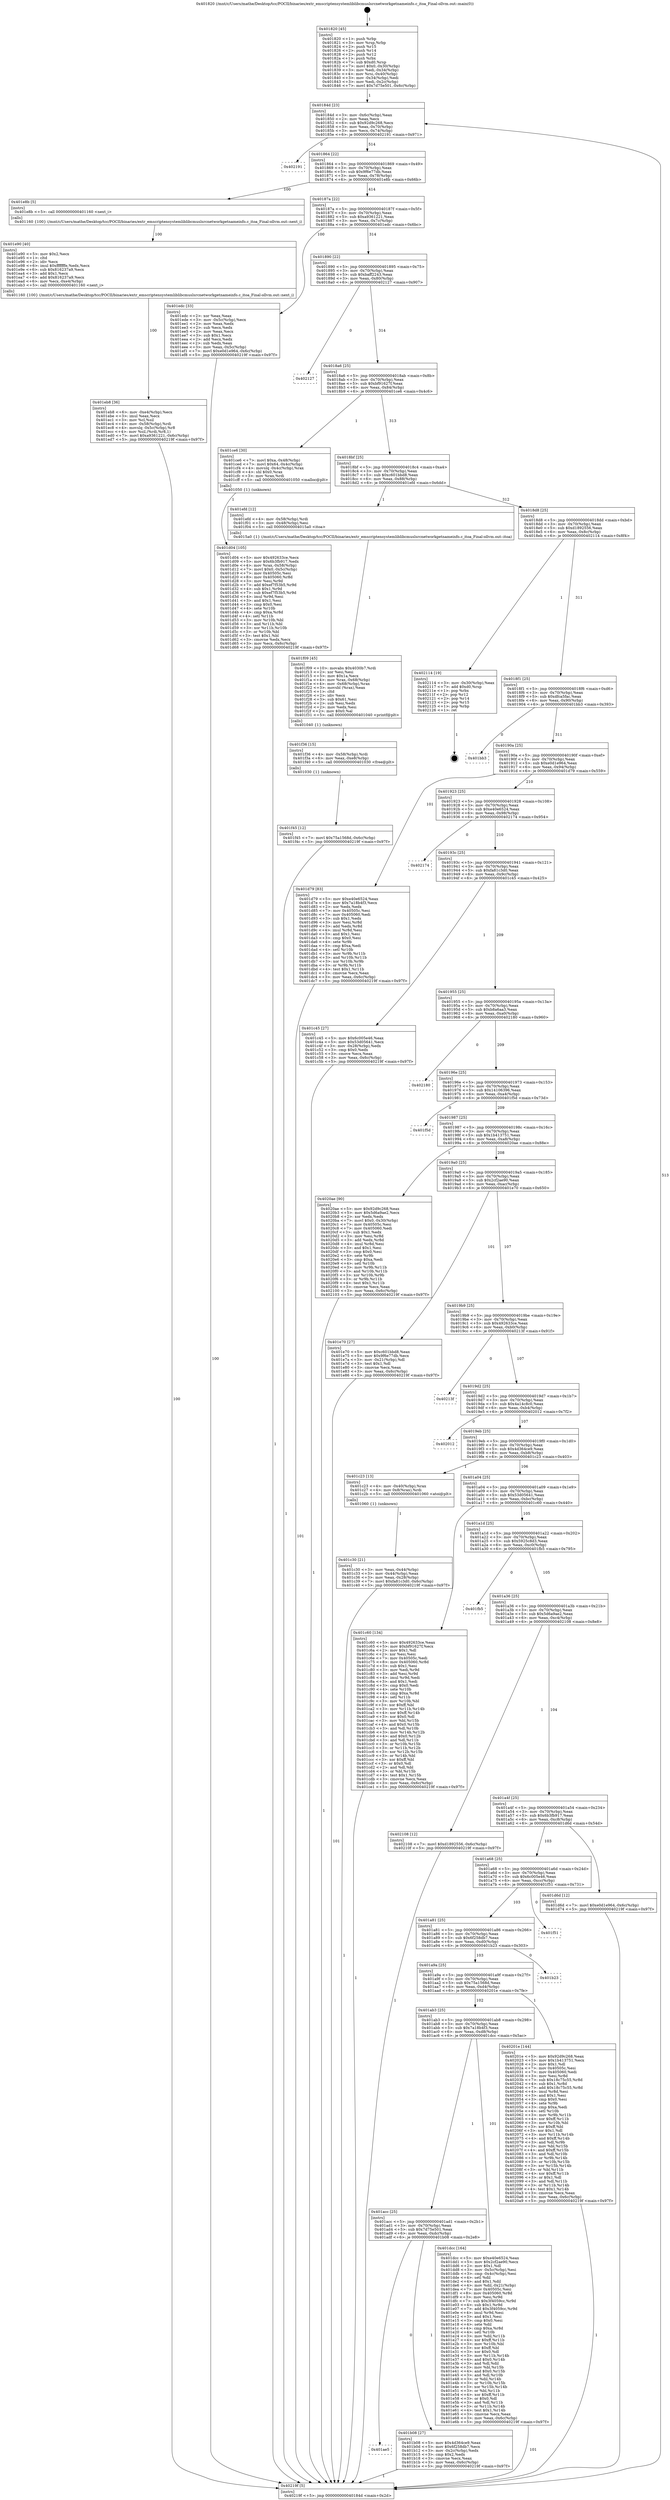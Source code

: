 digraph "0x401820" {
  label = "0x401820 (/mnt/c/Users/mathe/Desktop/tcc/POCII/binaries/extr_emscriptensystemliblibcmuslsrcnetworkgetnameinfo.c_itoa_Final-ollvm.out::main(0))"
  labelloc = "t"
  node[shape=record]

  Entry [label="",width=0.3,height=0.3,shape=circle,fillcolor=black,style=filled]
  "0x40184d" [label="{
     0x40184d [23]\l
     | [instrs]\l
     &nbsp;&nbsp;0x40184d \<+3\>: mov -0x6c(%rbp),%eax\l
     &nbsp;&nbsp;0x401850 \<+2\>: mov %eax,%ecx\l
     &nbsp;&nbsp;0x401852 \<+6\>: sub $0x92d9c268,%ecx\l
     &nbsp;&nbsp;0x401858 \<+3\>: mov %eax,-0x70(%rbp)\l
     &nbsp;&nbsp;0x40185b \<+3\>: mov %ecx,-0x74(%rbp)\l
     &nbsp;&nbsp;0x40185e \<+6\>: je 0000000000402191 \<main+0x971\>\l
  }"]
  "0x402191" [label="{
     0x402191\l
  }", style=dashed]
  "0x401864" [label="{
     0x401864 [22]\l
     | [instrs]\l
     &nbsp;&nbsp;0x401864 \<+5\>: jmp 0000000000401869 \<main+0x49\>\l
     &nbsp;&nbsp;0x401869 \<+3\>: mov -0x70(%rbp),%eax\l
     &nbsp;&nbsp;0x40186c \<+5\>: sub $0x9f6e77db,%eax\l
     &nbsp;&nbsp;0x401871 \<+3\>: mov %eax,-0x78(%rbp)\l
     &nbsp;&nbsp;0x401874 \<+6\>: je 0000000000401e8b \<main+0x66b\>\l
  }"]
  Exit [label="",width=0.3,height=0.3,shape=circle,fillcolor=black,style=filled,peripheries=2]
  "0x401e8b" [label="{
     0x401e8b [5]\l
     | [instrs]\l
     &nbsp;&nbsp;0x401e8b \<+5\>: call 0000000000401160 \<next_i\>\l
     | [calls]\l
     &nbsp;&nbsp;0x401160 \{100\} (/mnt/c/Users/mathe/Desktop/tcc/POCII/binaries/extr_emscriptensystemliblibcmuslsrcnetworkgetnameinfo.c_itoa_Final-ollvm.out::next_i)\l
  }"]
  "0x40187a" [label="{
     0x40187a [22]\l
     | [instrs]\l
     &nbsp;&nbsp;0x40187a \<+5\>: jmp 000000000040187f \<main+0x5f\>\l
     &nbsp;&nbsp;0x40187f \<+3\>: mov -0x70(%rbp),%eax\l
     &nbsp;&nbsp;0x401882 \<+5\>: sub $0xa9361221,%eax\l
     &nbsp;&nbsp;0x401887 \<+3\>: mov %eax,-0x7c(%rbp)\l
     &nbsp;&nbsp;0x40188a \<+6\>: je 0000000000401edc \<main+0x6bc\>\l
  }"]
  "0x401f45" [label="{
     0x401f45 [12]\l
     | [instrs]\l
     &nbsp;&nbsp;0x401f45 \<+7\>: movl $0x75a1568d,-0x6c(%rbp)\l
     &nbsp;&nbsp;0x401f4c \<+5\>: jmp 000000000040219f \<main+0x97f\>\l
  }"]
  "0x401edc" [label="{
     0x401edc [33]\l
     | [instrs]\l
     &nbsp;&nbsp;0x401edc \<+2\>: xor %eax,%eax\l
     &nbsp;&nbsp;0x401ede \<+3\>: mov -0x5c(%rbp),%ecx\l
     &nbsp;&nbsp;0x401ee1 \<+2\>: mov %eax,%edx\l
     &nbsp;&nbsp;0x401ee3 \<+2\>: sub %ecx,%edx\l
     &nbsp;&nbsp;0x401ee5 \<+2\>: mov %eax,%ecx\l
     &nbsp;&nbsp;0x401ee7 \<+3\>: sub $0x1,%ecx\l
     &nbsp;&nbsp;0x401eea \<+2\>: add %ecx,%edx\l
     &nbsp;&nbsp;0x401eec \<+2\>: sub %edx,%eax\l
     &nbsp;&nbsp;0x401eee \<+3\>: mov %eax,-0x5c(%rbp)\l
     &nbsp;&nbsp;0x401ef1 \<+7\>: movl $0xe0d1e964,-0x6c(%rbp)\l
     &nbsp;&nbsp;0x401ef8 \<+5\>: jmp 000000000040219f \<main+0x97f\>\l
  }"]
  "0x401890" [label="{
     0x401890 [22]\l
     | [instrs]\l
     &nbsp;&nbsp;0x401890 \<+5\>: jmp 0000000000401895 \<main+0x75\>\l
     &nbsp;&nbsp;0x401895 \<+3\>: mov -0x70(%rbp),%eax\l
     &nbsp;&nbsp;0x401898 \<+5\>: sub $0xbaff2243,%eax\l
     &nbsp;&nbsp;0x40189d \<+3\>: mov %eax,-0x80(%rbp)\l
     &nbsp;&nbsp;0x4018a0 \<+6\>: je 0000000000402127 \<main+0x907\>\l
  }"]
  "0x401f36" [label="{
     0x401f36 [15]\l
     | [instrs]\l
     &nbsp;&nbsp;0x401f36 \<+4\>: mov -0x58(%rbp),%rdi\l
     &nbsp;&nbsp;0x401f3a \<+6\>: mov %eax,-0xe8(%rbp)\l
     &nbsp;&nbsp;0x401f40 \<+5\>: call 0000000000401030 \<free@plt\>\l
     | [calls]\l
     &nbsp;&nbsp;0x401030 \{1\} (unknown)\l
  }"]
  "0x402127" [label="{
     0x402127\l
  }", style=dashed]
  "0x4018a6" [label="{
     0x4018a6 [25]\l
     | [instrs]\l
     &nbsp;&nbsp;0x4018a6 \<+5\>: jmp 00000000004018ab \<main+0x8b\>\l
     &nbsp;&nbsp;0x4018ab \<+3\>: mov -0x70(%rbp),%eax\l
     &nbsp;&nbsp;0x4018ae \<+5\>: sub $0xbf91627f,%eax\l
     &nbsp;&nbsp;0x4018b3 \<+6\>: mov %eax,-0x84(%rbp)\l
     &nbsp;&nbsp;0x4018b9 \<+6\>: je 0000000000401ce6 \<main+0x4c6\>\l
  }"]
  "0x401f09" [label="{
     0x401f09 [45]\l
     | [instrs]\l
     &nbsp;&nbsp;0x401f09 \<+10\>: movabs $0x4030b7,%rdi\l
     &nbsp;&nbsp;0x401f13 \<+2\>: xor %esi,%esi\l
     &nbsp;&nbsp;0x401f15 \<+5\>: mov $0x1a,%ecx\l
     &nbsp;&nbsp;0x401f1a \<+4\>: mov %rax,-0x68(%rbp)\l
     &nbsp;&nbsp;0x401f1e \<+4\>: mov -0x68(%rbp),%rax\l
     &nbsp;&nbsp;0x401f22 \<+3\>: movsbl (%rax),%eax\l
     &nbsp;&nbsp;0x401f25 \<+1\>: cltd\l
     &nbsp;&nbsp;0x401f26 \<+2\>: idiv %ecx\l
     &nbsp;&nbsp;0x401f28 \<+3\>: sub $0x61,%esi\l
     &nbsp;&nbsp;0x401f2b \<+2\>: sub %esi,%edx\l
     &nbsp;&nbsp;0x401f2d \<+2\>: mov %edx,%esi\l
     &nbsp;&nbsp;0x401f2f \<+2\>: mov $0x0,%al\l
     &nbsp;&nbsp;0x401f31 \<+5\>: call 0000000000401040 \<printf@plt\>\l
     | [calls]\l
     &nbsp;&nbsp;0x401040 \{1\} (unknown)\l
  }"]
  "0x401ce6" [label="{
     0x401ce6 [30]\l
     | [instrs]\l
     &nbsp;&nbsp;0x401ce6 \<+7\>: movl $0xa,-0x48(%rbp)\l
     &nbsp;&nbsp;0x401ced \<+7\>: movl $0x64,-0x4c(%rbp)\l
     &nbsp;&nbsp;0x401cf4 \<+4\>: movslq -0x4c(%rbp),%rax\l
     &nbsp;&nbsp;0x401cf8 \<+4\>: shl $0x0,%rax\l
     &nbsp;&nbsp;0x401cfc \<+3\>: mov %rax,%rdi\l
     &nbsp;&nbsp;0x401cff \<+5\>: call 0000000000401050 \<malloc@plt\>\l
     | [calls]\l
     &nbsp;&nbsp;0x401050 \{1\} (unknown)\l
  }"]
  "0x4018bf" [label="{
     0x4018bf [25]\l
     | [instrs]\l
     &nbsp;&nbsp;0x4018bf \<+5\>: jmp 00000000004018c4 \<main+0xa4\>\l
     &nbsp;&nbsp;0x4018c4 \<+3\>: mov -0x70(%rbp),%eax\l
     &nbsp;&nbsp;0x4018c7 \<+5\>: sub $0xc601bbd8,%eax\l
     &nbsp;&nbsp;0x4018cc \<+6\>: mov %eax,-0x88(%rbp)\l
     &nbsp;&nbsp;0x4018d2 \<+6\>: je 0000000000401efd \<main+0x6dd\>\l
  }"]
  "0x401eb8" [label="{
     0x401eb8 [36]\l
     | [instrs]\l
     &nbsp;&nbsp;0x401eb8 \<+6\>: mov -0xe4(%rbp),%ecx\l
     &nbsp;&nbsp;0x401ebe \<+3\>: imul %eax,%ecx\l
     &nbsp;&nbsp;0x401ec1 \<+3\>: mov %cl,%sil\l
     &nbsp;&nbsp;0x401ec4 \<+4\>: mov -0x58(%rbp),%rdi\l
     &nbsp;&nbsp;0x401ec8 \<+4\>: movslq -0x5c(%rbp),%r8\l
     &nbsp;&nbsp;0x401ecc \<+4\>: mov %sil,(%rdi,%r8,1)\l
     &nbsp;&nbsp;0x401ed0 \<+7\>: movl $0xa9361221,-0x6c(%rbp)\l
     &nbsp;&nbsp;0x401ed7 \<+5\>: jmp 000000000040219f \<main+0x97f\>\l
  }"]
  "0x401efd" [label="{
     0x401efd [12]\l
     | [instrs]\l
     &nbsp;&nbsp;0x401efd \<+4\>: mov -0x58(%rbp),%rdi\l
     &nbsp;&nbsp;0x401f01 \<+3\>: mov -0x48(%rbp),%esi\l
     &nbsp;&nbsp;0x401f04 \<+5\>: call 00000000004015a0 \<itoa\>\l
     | [calls]\l
     &nbsp;&nbsp;0x4015a0 \{1\} (/mnt/c/Users/mathe/Desktop/tcc/POCII/binaries/extr_emscriptensystemliblibcmuslsrcnetworkgetnameinfo.c_itoa_Final-ollvm.out::itoa)\l
  }"]
  "0x4018d8" [label="{
     0x4018d8 [25]\l
     | [instrs]\l
     &nbsp;&nbsp;0x4018d8 \<+5\>: jmp 00000000004018dd \<main+0xbd\>\l
     &nbsp;&nbsp;0x4018dd \<+3\>: mov -0x70(%rbp),%eax\l
     &nbsp;&nbsp;0x4018e0 \<+5\>: sub $0xd1892556,%eax\l
     &nbsp;&nbsp;0x4018e5 \<+6\>: mov %eax,-0x8c(%rbp)\l
     &nbsp;&nbsp;0x4018eb \<+6\>: je 0000000000402114 \<main+0x8f4\>\l
  }"]
  "0x401e90" [label="{
     0x401e90 [40]\l
     | [instrs]\l
     &nbsp;&nbsp;0x401e90 \<+5\>: mov $0x2,%ecx\l
     &nbsp;&nbsp;0x401e95 \<+1\>: cltd\l
     &nbsp;&nbsp;0x401e96 \<+2\>: idiv %ecx\l
     &nbsp;&nbsp;0x401e98 \<+6\>: imul $0xfffffffe,%edx,%ecx\l
     &nbsp;&nbsp;0x401e9e \<+6\>: sub $0x816237a9,%ecx\l
     &nbsp;&nbsp;0x401ea4 \<+3\>: add $0x1,%ecx\l
     &nbsp;&nbsp;0x401ea7 \<+6\>: add $0x816237a9,%ecx\l
     &nbsp;&nbsp;0x401ead \<+6\>: mov %ecx,-0xe4(%rbp)\l
     &nbsp;&nbsp;0x401eb3 \<+5\>: call 0000000000401160 \<next_i\>\l
     | [calls]\l
     &nbsp;&nbsp;0x401160 \{100\} (/mnt/c/Users/mathe/Desktop/tcc/POCII/binaries/extr_emscriptensystemliblibcmuslsrcnetworkgetnameinfo.c_itoa_Final-ollvm.out::next_i)\l
  }"]
  "0x402114" [label="{
     0x402114 [19]\l
     | [instrs]\l
     &nbsp;&nbsp;0x402114 \<+3\>: mov -0x30(%rbp),%eax\l
     &nbsp;&nbsp;0x402117 \<+7\>: add $0xd0,%rsp\l
     &nbsp;&nbsp;0x40211e \<+1\>: pop %rbx\l
     &nbsp;&nbsp;0x40211f \<+2\>: pop %r12\l
     &nbsp;&nbsp;0x402121 \<+2\>: pop %r14\l
     &nbsp;&nbsp;0x402123 \<+2\>: pop %r15\l
     &nbsp;&nbsp;0x402125 \<+1\>: pop %rbp\l
     &nbsp;&nbsp;0x402126 \<+1\>: ret\l
  }"]
  "0x4018f1" [label="{
     0x4018f1 [25]\l
     | [instrs]\l
     &nbsp;&nbsp;0x4018f1 \<+5\>: jmp 00000000004018f6 \<main+0xd6\>\l
     &nbsp;&nbsp;0x4018f6 \<+3\>: mov -0x70(%rbp),%eax\l
     &nbsp;&nbsp;0x4018f9 \<+5\>: sub $0xdfca5fac,%eax\l
     &nbsp;&nbsp;0x4018fe \<+6\>: mov %eax,-0x90(%rbp)\l
     &nbsp;&nbsp;0x401904 \<+6\>: je 0000000000401bb3 \<main+0x393\>\l
  }"]
  "0x401d04" [label="{
     0x401d04 [105]\l
     | [instrs]\l
     &nbsp;&nbsp;0x401d04 \<+5\>: mov $0x492633ce,%ecx\l
     &nbsp;&nbsp;0x401d09 \<+5\>: mov $0x6b3fb917,%edx\l
     &nbsp;&nbsp;0x401d0e \<+4\>: mov %rax,-0x58(%rbp)\l
     &nbsp;&nbsp;0x401d12 \<+7\>: movl $0x0,-0x5c(%rbp)\l
     &nbsp;&nbsp;0x401d19 \<+7\>: mov 0x40505c,%esi\l
     &nbsp;&nbsp;0x401d20 \<+8\>: mov 0x405060,%r8d\l
     &nbsp;&nbsp;0x401d28 \<+3\>: mov %esi,%r9d\l
     &nbsp;&nbsp;0x401d2b \<+7\>: add $0xef7f53b5,%r9d\l
     &nbsp;&nbsp;0x401d32 \<+4\>: sub $0x1,%r9d\l
     &nbsp;&nbsp;0x401d36 \<+7\>: sub $0xef7f53b5,%r9d\l
     &nbsp;&nbsp;0x401d3d \<+4\>: imul %r9d,%esi\l
     &nbsp;&nbsp;0x401d41 \<+3\>: and $0x1,%esi\l
     &nbsp;&nbsp;0x401d44 \<+3\>: cmp $0x0,%esi\l
     &nbsp;&nbsp;0x401d47 \<+4\>: sete %r10b\l
     &nbsp;&nbsp;0x401d4b \<+4\>: cmp $0xa,%r8d\l
     &nbsp;&nbsp;0x401d4f \<+4\>: setl %r11b\l
     &nbsp;&nbsp;0x401d53 \<+3\>: mov %r10b,%bl\l
     &nbsp;&nbsp;0x401d56 \<+3\>: and %r11b,%bl\l
     &nbsp;&nbsp;0x401d59 \<+3\>: xor %r11b,%r10b\l
     &nbsp;&nbsp;0x401d5c \<+3\>: or %r10b,%bl\l
     &nbsp;&nbsp;0x401d5f \<+3\>: test $0x1,%bl\l
     &nbsp;&nbsp;0x401d62 \<+3\>: cmovne %edx,%ecx\l
     &nbsp;&nbsp;0x401d65 \<+3\>: mov %ecx,-0x6c(%rbp)\l
     &nbsp;&nbsp;0x401d68 \<+5\>: jmp 000000000040219f \<main+0x97f\>\l
  }"]
  "0x401bb3" [label="{
     0x401bb3\l
  }", style=dashed]
  "0x40190a" [label="{
     0x40190a [25]\l
     | [instrs]\l
     &nbsp;&nbsp;0x40190a \<+5\>: jmp 000000000040190f \<main+0xef\>\l
     &nbsp;&nbsp;0x40190f \<+3\>: mov -0x70(%rbp),%eax\l
     &nbsp;&nbsp;0x401912 \<+5\>: sub $0xe0d1e964,%eax\l
     &nbsp;&nbsp;0x401917 \<+6\>: mov %eax,-0x94(%rbp)\l
     &nbsp;&nbsp;0x40191d \<+6\>: je 0000000000401d79 \<main+0x559\>\l
  }"]
  "0x401c30" [label="{
     0x401c30 [21]\l
     | [instrs]\l
     &nbsp;&nbsp;0x401c30 \<+3\>: mov %eax,-0x44(%rbp)\l
     &nbsp;&nbsp;0x401c33 \<+3\>: mov -0x44(%rbp),%eax\l
     &nbsp;&nbsp;0x401c36 \<+3\>: mov %eax,-0x28(%rbp)\l
     &nbsp;&nbsp;0x401c39 \<+7\>: movl $0xfa81c3d0,-0x6c(%rbp)\l
     &nbsp;&nbsp;0x401c40 \<+5\>: jmp 000000000040219f \<main+0x97f\>\l
  }"]
  "0x401d79" [label="{
     0x401d79 [83]\l
     | [instrs]\l
     &nbsp;&nbsp;0x401d79 \<+5\>: mov $0xe40e6524,%eax\l
     &nbsp;&nbsp;0x401d7e \<+5\>: mov $0x7a18b4f3,%ecx\l
     &nbsp;&nbsp;0x401d83 \<+2\>: xor %edx,%edx\l
     &nbsp;&nbsp;0x401d85 \<+7\>: mov 0x40505c,%esi\l
     &nbsp;&nbsp;0x401d8c \<+7\>: mov 0x405060,%edi\l
     &nbsp;&nbsp;0x401d93 \<+3\>: sub $0x1,%edx\l
     &nbsp;&nbsp;0x401d96 \<+3\>: mov %esi,%r8d\l
     &nbsp;&nbsp;0x401d99 \<+3\>: add %edx,%r8d\l
     &nbsp;&nbsp;0x401d9c \<+4\>: imul %r8d,%esi\l
     &nbsp;&nbsp;0x401da0 \<+3\>: and $0x1,%esi\l
     &nbsp;&nbsp;0x401da3 \<+3\>: cmp $0x0,%esi\l
     &nbsp;&nbsp;0x401da6 \<+4\>: sete %r9b\l
     &nbsp;&nbsp;0x401daa \<+3\>: cmp $0xa,%edi\l
     &nbsp;&nbsp;0x401dad \<+4\>: setl %r10b\l
     &nbsp;&nbsp;0x401db1 \<+3\>: mov %r9b,%r11b\l
     &nbsp;&nbsp;0x401db4 \<+3\>: and %r10b,%r11b\l
     &nbsp;&nbsp;0x401db7 \<+3\>: xor %r10b,%r9b\l
     &nbsp;&nbsp;0x401dba \<+3\>: or %r9b,%r11b\l
     &nbsp;&nbsp;0x401dbd \<+4\>: test $0x1,%r11b\l
     &nbsp;&nbsp;0x401dc1 \<+3\>: cmovne %ecx,%eax\l
     &nbsp;&nbsp;0x401dc4 \<+3\>: mov %eax,-0x6c(%rbp)\l
     &nbsp;&nbsp;0x401dc7 \<+5\>: jmp 000000000040219f \<main+0x97f\>\l
  }"]
  "0x401923" [label="{
     0x401923 [25]\l
     | [instrs]\l
     &nbsp;&nbsp;0x401923 \<+5\>: jmp 0000000000401928 \<main+0x108\>\l
     &nbsp;&nbsp;0x401928 \<+3\>: mov -0x70(%rbp),%eax\l
     &nbsp;&nbsp;0x40192b \<+5\>: sub $0xe40e6524,%eax\l
     &nbsp;&nbsp;0x401930 \<+6\>: mov %eax,-0x98(%rbp)\l
     &nbsp;&nbsp;0x401936 \<+6\>: je 0000000000402174 \<main+0x954\>\l
  }"]
  "0x401820" [label="{
     0x401820 [45]\l
     | [instrs]\l
     &nbsp;&nbsp;0x401820 \<+1\>: push %rbp\l
     &nbsp;&nbsp;0x401821 \<+3\>: mov %rsp,%rbp\l
     &nbsp;&nbsp;0x401824 \<+2\>: push %r15\l
     &nbsp;&nbsp;0x401826 \<+2\>: push %r14\l
     &nbsp;&nbsp;0x401828 \<+2\>: push %r12\l
     &nbsp;&nbsp;0x40182a \<+1\>: push %rbx\l
     &nbsp;&nbsp;0x40182b \<+7\>: sub $0xd0,%rsp\l
     &nbsp;&nbsp;0x401832 \<+7\>: movl $0x0,-0x30(%rbp)\l
     &nbsp;&nbsp;0x401839 \<+3\>: mov %edi,-0x34(%rbp)\l
     &nbsp;&nbsp;0x40183c \<+4\>: mov %rsi,-0x40(%rbp)\l
     &nbsp;&nbsp;0x401840 \<+3\>: mov -0x34(%rbp),%edi\l
     &nbsp;&nbsp;0x401843 \<+3\>: mov %edi,-0x2c(%rbp)\l
     &nbsp;&nbsp;0x401846 \<+7\>: movl $0x7d75e501,-0x6c(%rbp)\l
  }"]
  "0x402174" [label="{
     0x402174\l
  }", style=dashed]
  "0x40193c" [label="{
     0x40193c [25]\l
     | [instrs]\l
     &nbsp;&nbsp;0x40193c \<+5\>: jmp 0000000000401941 \<main+0x121\>\l
     &nbsp;&nbsp;0x401941 \<+3\>: mov -0x70(%rbp),%eax\l
     &nbsp;&nbsp;0x401944 \<+5\>: sub $0xfa81c3d0,%eax\l
     &nbsp;&nbsp;0x401949 \<+6\>: mov %eax,-0x9c(%rbp)\l
     &nbsp;&nbsp;0x40194f \<+6\>: je 0000000000401c45 \<main+0x425\>\l
  }"]
  "0x40219f" [label="{
     0x40219f [5]\l
     | [instrs]\l
     &nbsp;&nbsp;0x40219f \<+5\>: jmp 000000000040184d \<main+0x2d\>\l
  }"]
  "0x401c45" [label="{
     0x401c45 [27]\l
     | [instrs]\l
     &nbsp;&nbsp;0x401c45 \<+5\>: mov $0x6c005e46,%eax\l
     &nbsp;&nbsp;0x401c4a \<+5\>: mov $0x53d05641,%ecx\l
     &nbsp;&nbsp;0x401c4f \<+3\>: mov -0x28(%rbp),%edx\l
     &nbsp;&nbsp;0x401c52 \<+3\>: cmp $0x0,%edx\l
     &nbsp;&nbsp;0x401c55 \<+3\>: cmove %ecx,%eax\l
     &nbsp;&nbsp;0x401c58 \<+3\>: mov %eax,-0x6c(%rbp)\l
     &nbsp;&nbsp;0x401c5b \<+5\>: jmp 000000000040219f \<main+0x97f\>\l
  }"]
  "0x401955" [label="{
     0x401955 [25]\l
     | [instrs]\l
     &nbsp;&nbsp;0x401955 \<+5\>: jmp 000000000040195a \<main+0x13a\>\l
     &nbsp;&nbsp;0x40195a \<+3\>: mov -0x70(%rbp),%eax\l
     &nbsp;&nbsp;0x40195d \<+5\>: sub $0xb8a6aa3,%eax\l
     &nbsp;&nbsp;0x401962 \<+6\>: mov %eax,-0xa0(%rbp)\l
     &nbsp;&nbsp;0x401968 \<+6\>: je 0000000000402180 \<main+0x960\>\l
  }"]
  "0x401ae5" [label="{
     0x401ae5\l
  }", style=dashed]
  "0x402180" [label="{
     0x402180\l
  }", style=dashed]
  "0x40196e" [label="{
     0x40196e [25]\l
     | [instrs]\l
     &nbsp;&nbsp;0x40196e \<+5\>: jmp 0000000000401973 \<main+0x153\>\l
     &nbsp;&nbsp;0x401973 \<+3\>: mov -0x70(%rbp),%eax\l
     &nbsp;&nbsp;0x401976 \<+5\>: sub $0x14106396,%eax\l
     &nbsp;&nbsp;0x40197b \<+6\>: mov %eax,-0xa4(%rbp)\l
     &nbsp;&nbsp;0x401981 \<+6\>: je 0000000000401f5d \<main+0x73d\>\l
  }"]
  "0x401b08" [label="{
     0x401b08 [27]\l
     | [instrs]\l
     &nbsp;&nbsp;0x401b08 \<+5\>: mov $0x4d364ce9,%eax\l
     &nbsp;&nbsp;0x401b0d \<+5\>: mov $0x6f258db7,%ecx\l
     &nbsp;&nbsp;0x401b12 \<+3\>: mov -0x2c(%rbp),%edx\l
     &nbsp;&nbsp;0x401b15 \<+3\>: cmp $0x2,%edx\l
     &nbsp;&nbsp;0x401b18 \<+3\>: cmovne %ecx,%eax\l
     &nbsp;&nbsp;0x401b1b \<+3\>: mov %eax,-0x6c(%rbp)\l
     &nbsp;&nbsp;0x401b1e \<+5\>: jmp 000000000040219f \<main+0x97f\>\l
  }"]
  "0x401f5d" [label="{
     0x401f5d\l
  }", style=dashed]
  "0x401987" [label="{
     0x401987 [25]\l
     | [instrs]\l
     &nbsp;&nbsp;0x401987 \<+5\>: jmp 000000000040198c \<main+0x16c\>\l
     &nbsp;&nbsp;0x40198c \<+3\>: mov -0x70(%rbp),%eax\l
     &nbsp;&nbsp;0x40198f \<+5\>: sub $0x1b413751,%eax\l
     &nbsp;&nbsp;0x401994 \<+6\>: mov %eax,-0xa8(%rbp)\l
     &nbsp;&nbsp;0x40199a \<+6\>: je 00000000004020ae \<main+0x88e\>\l
  }"]
  "0x401acc" [label="{
     0x401acc [25]\l
     | [instrs]\l
     &nbsp;&nbsp;0x401acc \<+5\>: jmp 0000000000401ad1 \<main+0x2b1\>\l
     &nbsp;&nbsp;0x401ad1 \<+3\>: mov -0x70(%rbp),%eax\l
     &nbsp;&nbsp;0x401ad4 \<+5\>: sub $0x7d75e501,%eax\l
     &nbsp;&nbsp;0x401ad9 \<+6\>: mov %eax,-0xdc(%rbp)\l
     &nbsp;&nbsp;0x401adf \<+6\>: je 0000000000401b08 \<main+0x2e8\>\l
  }"]
  "0x4020ae" [label="{
     0x4020ae [90]\l
     | [instrs]\l
     &nbsp;&nbsp;0x4020ae \<+5\>: mov $0x92d9c268,%eax\l
     &nbsp;&nbsp;0x4020b3 \<+5\>: mov $0x5d6a9ae2,%ecx\l
     &nbsp;&nbsp;0x4020b8 \<+2\>: xor %edx,%edx\l
     &nbsp;&nbsp;0x4020ba \<+7\>: movl $0x0,-0x30(%rbp)\l
     &nbsp;&nbsp;0x4020c1 \<+7\>: mov 0x40505c,%esi\l
     &nbsp;&nbsp;0x4020c8 \<+7\>: mov 0x405060,%edi\l
     &nbsp;&nbsp;0x4020cf \<+3\>: sub $0x1,%edx\l
     &nbsp;&nbsp;0x4020d2 \<+3\>: mov %esi,%r8d\l
     &nbsp;&nbsp;0x4020d5 \<+3\>: add %edx,%r8d\l
     &nbsp;&nbsp;0x4020d8 \<+4\>: imul %r8d,%esi\l
     &nbsp;&nbsp;0x4020dc \<+3\>: and $0x1,%esi\l
     &nbsp;&nbsp;0x4020df \<+3\>: cmp $0x0,%esi\l
     &nbsp;&nbsp;0x4020e2 \<+4\>: sete %r9b\l
     &nbsp;&nbsp;0x4020e6 \<+3\>: cmp $0xa,%edi\l
     &nbsp;&nbsp;0x4020e9 \<+4\>: setl %r10b\l
     &nbsp;&nbsp;0x4020ed \<+3\>: mov %r9b,%r11b\l
     &nbsp;&nbsp;0x4020f0 \<+3\>: and %r10b,%r11b\l
     &nbsp;&nbsp;0x4020f3 \<+3\>: xor %r10b,%r9b\l
     &nbsp;&nbsp;0x4020f6 \<+3\>: or %r9b,%r11b\l
     &nbsp;&nbsp;0x4020f9 \<+4\>: test $0x1,%r11b\l
     &nbsp;&nbsp;0x4020fd \<+3\>: cmovne %ecx,%eax\l
     &nbsp;&nbsp;0x402100 \<+3\>: mov %eax,-0x6c(%rbp)\l
     &nbsp;&nbsp;0x402103 \<+5\>: jmp 000000000040219f \<main+0x97f\>\l
  }"]
  "0x4019a0" [label="{
     0x4019a0 [25]\l
     | [instrs]\l
     &nbsp;&nbsp;0x4019a0 \<+5\>: jmp 00000000004019a5 \<main+0x185\>\l
     &nbsp;&nbsp;0x4019a5 \<+3\>: mov -0x70(%rbp),%eax\l
     &nbsp;&nbsp;0x4019a8 \<+5\>: sub $0x2cf2ae90,%eax\l
     &nbsp;&nbsp;0x4019ad \<+6\>: mov %eax,-0xac(%rbp)\l
     &nbsp;&nbsp;0x4019b3 \<+6\>: je 0000000000401e70 \<main+0x650\>\l
  }"]
  "0x401dcc" [label="{
     0x401dcc [164]\l
     | [instrs]\l
     &nbsp;&nbsp;0x401dcc \<+5\>: mov $0xe40e6524,%eax\l
     &nbsp;&nbsp;0x401dd1 \<+5\>: mov $0x2cf2ae90,%ecx\l
     &nbsp;&nbsp;0x401dd6 \<+2\>: mov $0x1,%dl\l
     &nbsp;&nbsp;0x401dd8 \<+3\>: mov -0x5c(%rbp),%esi\l
     &nbsp;&nbsp;0x401ddb \<+3\>: cmp -0x4c(%rbp),%esi\l
     &nbsp;&nbsp;0x401dde \<+4\>: setl %dil\l
     &nbsp;&nbsp;0x401de2 \<+4\>: and $0x1,%dil\l
     &nbsp;&nbsp;0x401de6 \<+4\>: mov %dil,-0x21(%rbp)\l
     &nbsp;&nbsp;0x401dea \<+7\>: mov 0x40505c,%esi\l
     &nbsp;&nbsp;0x401df1 \<+8\>: mov 0x405060,%r8d\l
     &nbsp;&nbsp;0x401df9 \<+3\>: mov %esi,%r9d\l
     &nbsp;&nbsp;0x401dfc \<+7\>: sub $0x3f4059cc,%r9d\l
     &nbsp;&nbsp;0x401e03 \<+4\>: sub $0x1,%r9d\l
     &nbsp;&nbsp;0x401e07 \<+7\>: add $0x3f4059cc,%r9d\l
     &nbsp;&nbsp;0x401e0e \<+4\>: imul %r9d,%esi\l
     &nbsp;&nbsp;0x401e12 \<+3\>: and $0x1,%esi\l
     &nbsp;&nbsp;0x401e15 \<+3\>: cmp $0x0,%esi\l
     &nbsp;&nbsp;0x401e18 \<+4\>: sete %dil\l
     &nbsp;&nbsp;0x401e1c \<+4\>: cmp $0xa,%r8d\l
     &nbsp;&nbsp;0x401e20 \<+4\>: setl %r10b\l
     &nbsp;&nbsp;0x401e24 \<+3\>: mov %dil,%r11b\l
     &nbsp;&nbsp;0x401e27 \<+4\>: xor $0xff,%r11b\l
     &nbsp;&nbsp;0x401e2b \<+3\>: mov %r10b,%bl\l
     &nbsp;&nbsp;0x401e2e \<+3\>: xor $0xff,%bl\l
     &nbsp;&nbsp;0x401e31 \<+3\>: xor $0x0,%dl\l
     &nbsp;&nbsp;0x401e34 \<+3\>: mov %r11b,%r14b\l
     &nbsp;&nbsp;0x401e37 \<+4\>: and $0x0,%r14b\l
     &nbsp;&nbsp;0x401e3b \<+3\>: and %dl,%dil\l
     &nbsp;&nbsp;0x401e3e \<+3\>: mov %bl,%r15b\l
     &nbsp;&nbsp;0x401e41 \<+4\>: and $0x0,%r15b\l
     &nbsp;&nbsp;0x401e45 \<+3\>: and %dl,%r10b\l
     &nbsp;&nbsp;0x401e48 \<+3\>: or %dil,%r14b\l
     &nbsp;&nbsp;0x401e4b \<+3\>: or %r10b,%r15b\l
     &nbsp;&nbsp;0x401e4e \<+3\>: xor %r15b,%r14b\l
     &nbsp;&nbsp;0x401e51 \<+3\>: or %bl,%r11b\l
     &nbsp;&nbsp;0x401e54 \<+4\>: xor $0xff,%r11b\l
     &nbsp;&nbsp;0x401e58 \<+3\>: or $0x0,%dl\l
     &nbsp;&nbsp;0x401e5b \<+3\>: and %dl,%r11b\l
     &nbsp;&nbsp;0x401e5e \<+3\>: or %r11b,%r14b\l
     &nbsp;&nbsp;0x401e61 \<+4\>: test $0x1,%r14b\l
     &nbsp;&nbsp;0x401e65 \<+3\>: cmovne %ecx,%eax\l
     &nbsp;&nbsp;0x401e68 \<+3\>: mov %eax,-0x6c(%rbp)\l
     &nbsp;&nbsp;0x401e6b \<+5\>: jmp 000000000040219f \<main+0x97f\>\l
  }"]
  "0x401e70" [label="{
     0x401e70 [27]\l
     | [instrs]\l
     &nbsp;&nbsp;0x401e70 \<+5\>: mov $0xc601bbd8,%eax\l
     &nbsp;&nbsp;0x401e75 \<+5\>: mov $0x9f6e77db,%ecx\l
     &nbsp;&nbsp;0x401e7a \<+3\>: mov -0x21(%rbp),%dl\l
     &nbsp;&nbsp;0x401e7d \<+3\>: test $0x1,%dl\l
     &nbsp;&nbsp;0x401e80 \<+3\>: cmovne %ecx,%eax\l
     &nbsp;&nbsp;0x401e83 \<+3\>: mov %eax,-0x6c(%rbp)\l
     &nbsp;&nbsp;0x401e86 \<+5\>: jmp 000000000040219f \<main+0x97f\>\l
  }"]
  "0x4019b9" [label="{
     0x4019b9 [25]\l
     | [instrs]\l
     &nbsp;&nbsp;0x4019b9 \<+5\>: jmp 00000000004019be \<main+0x19e\>\l
     &nbsp;&nbsp;0x4019be \<+3\>: mov -0x70(%rbp),%eax\l
     &nbsp;&nbsp;0x4019c1 \<+5\>: sub $0x492633ce,%eax\l
     &nbsp;&nbsp;0x4019c6 \<+6\>: mov %eax,-0xb0(%rbp)\l
     &nbsp;&nbsp;0x4019cc \<+6\>: je 000000000040213f \<main+0x91f\>\l
  }"]
  "0x401ab3" [label="{
     0x401ab3 [25]\l
     | [instrs]\l
     &nbsp;&nbsp;0x401ab3 \<+5\>: jmp 0000000000401ab8 \<main+0x298\>\l
     &nbsp;&nbsp;0x401ab8 \<+3\>: mov -0x70(%rbp),%eax\l
     &nbsp;&nbsp;0x401abb \<+5\>: sub $0x7a18b4f3,%eax\l
     &nbsp;&nbsp;0x401ac0 \<+6\>: mov %eax,-0xd8(%rbp)\l
     &nbsp;&nbsp;0x401ac6 \<+6\>: je 0000000000401dcc \<main+0x5ac\>\l
  }"]
  "0x40213f" [label="{
     0x40213f\l
  }", style=dashed]
  "0x4019d2" [label="{
     0x4019d2 [25]\l
     | [instrs]\l
     &nbsp;&nbsp;0x4019d2 \<+5\>: jmp 00000000004019d7 \<main+0x1b7\>\l
     &nbsp;&nbsp;0x4019d7 \<+3\>: mov -0x70(%rbp),%eax\l
     &nbsp;&nbsp;0x4019da \<+5\>: sub $0x4a14c8c0,%eax\l
     &nbsp;&nbsp;0x4019df \<+6\>: mov %eax,-0xb4(%rbp)\l
     &nbsp;&nbsp;0x4019e5 \<+6\>: je 0000000000402012 \<main+0x7f2\>\l
  }"]
  "0x40201e" [label="{
     0x40201e [144]\l
     | [instrs]\l
     &nbsp;&nbsp;0x40201e \<+5\>: mov $0x92d9c268,%eax\l
     &nbsp;&nbsp;0x402023 \<+5\>: mov $0x1b413751,%ecx\l
     &nbsp;&nbsp;0x402028 \<+2\>: mov $0x1,%dl\l
     &nbsp;&nbsp;0x40202a \<+7\>: mov 0x40505c,%esi\l
     &nbsp;&nbsp;0x402031 \<+7\>: mov 0x405060,%edi\l
     &nbsp;&nbsp;0x402038 \<+3\>: mov %esi,%r8d\l
     &nbsp;&nbsp;0x40203b \<+7\>: sub $0x18c75c55,%r8d\l
     &nbsp;&nbsp;0x402042 \<+4\>: sub $0x1,%r8d\l
     &nbsp;&nbsp;0x402046 \<+7\>: add $0x18c75c55,%r8d\l
     &nbsp;&nbsp;0x40204d \<+4\>: imul %r8d,%esi\l
     &nbsp;&nbsp;0x402051 \<+3\>: and $0x1,%esi\l
     &nbsp;&nbsp;0x402054 \<+3\>: cmp $0x0,%esi\l
     &nbsp;&nbsp;0x402057 \<+4\>: sete %r9b\l
     &nbsp;&nbsp;0x40205b \<+3\>: cmp $0xa,%edi\l
     &nbsp;&nbsp;0x40205e \<+4\>: setl %r10b\l
     &nbsp;&nbsp;0x402062 \<+3\>: mov %r9b,%r11b\l
     &nbsp;&nbsp;0x402065 \<+4\>: xor $0xff,%r11b\l
     &nbsp;&nbsp;0x402069 \<+3\>: mov %r10b,%bl\l
     &nbsp;&nbsp;0x40206c \<+3\>: xor $0xff,%bl\l
     &nbsp;&nbsp;0x40206f \<+3\>: xor $0x1,%dl\l
     &nbsp;&nbsp;0x402072 \<+3\>: mov %r11b,%r14b\l
     &nbsp;&nbsp;0x402075 \<+4\>: and $0xff,%r14b\l
     &nbsp;&nbsp;0x402079 \<+3\>: and %dl,%r9b\l
     &nbsp;&nbsp;0x40207c \<+3\>: mov %bl,%r15b\l
     &nbsp;&nbsp;0x40207f \<+4\>: and $0xff,%r15b\l
     &nbsp;&nbsp;0x402083 \<+3\>: and %dl,%r10b\l
     &nbsp;&nbsp;0x402086 \<+3\>: or %r9b,%r14b\l
     &nbsp;&nbsp;0x402089 \<+3\>: or %r10b,%r15b\l
     &nbsp;&nbsp;0x40208c \<+3\>: xor %r15b,%r14b\l
     &nbsp;&nbsp;0x40208f \<+3\>: or %bl,%r11b\l
     &nbsp;&nbsp;0x402092 \<+4\>: xor $0xff,%r11b\l
     &nbsp;&nbsp;0x402096 \<+3\>: or $0x1,%dl\l
     &nbsp;&nbsp;0x402099 \<+3\>: and %dl,%r11b\l
     &nbsp;&nbsp;0x40209c \<+3\>: or %r11b,%r14b\l
     &nbsp;&nbsp;0x40209f \<+4\>: test $0x1,%r14b\l
     &nbsp;&nbsp;0x4020a3 \<+3\>: cmovne %ecx,%eax\l
     &nbsp;&nbsp;0x4020a6 \<+3\>: mov %eax,-0x6c(%rbp)\l
     &nbsp;&nbsp;0x4020a9 \<+5\>: jmp 000000000040219f \<main+0x97f\>\l
  }"]
  "0x402012" [label="{
     0x402012\l
  }", style=dashed]
  "0x4019eb" [label="{
     0x4019eb [25]\l
     | [instrs]\l
     &nbsp;&nbsp;0x4019eb \<+5\>: jmp 00000000004019f0 \<main+0x1d0\>\l
     &nbsp;&nbsp;0x4019f0 \<+3\>: mov -0x70(%rbp),%eax\l
     &nbsp;&nbsp;0x4019f3 \<+5\>: sub $0x4d364ce9,%eax\l
     &nbsp;&nbsp;0x4019f8 \<+6\>: mov %eax,-0xb8(%rbp)\l
     &nbsp;&nbsp;0x4019fe \<+6\>: je 0000000000401c23 \<main+0x403\>\l
  }"]
  "0x401a9a" [label="{
     0x401a9a [25]\l
     | [instrs]\l
     &nbsp;&nbsp;0x401a9a \<+5\>: jmp 0000000000401a9f \<main+0x27f\>\l
     &nbsp;&nbsp;0x401a9f \<+3\>: mov -0x70(%rbp),%eax\l
     &nbsp;&nbsp;0x401aa2 \<+5\>: sub $0x75a1568d,%eax\l
     &nbsp;&nbsp;0x401aa7 \<+6\>: mov %eax,-0xd4(%rbp)\l
     &nbsp;&nbsp;0x401aad \<+6\>: je 000000000040201e \<main+0x7fe\>\l
  }"]
  "0x401c23" [label="{
     0x401c23 [13]\l
     | [instrs]\l
     &nbsp;&nbsp;0x401c23 \<+4\>: mov -0x40(%rbp),%rax\l
     &nbsp;&nbsp;0x401c27 \<+4\>: mov 0x8(%rax),%rdi\l
     &nbsp;&nbsp;0x401c2b \<+5\>: call 0000000000401060 \<atoi@plt\>\l
     | [calls]\l
     &nbsp;&nbsp;0x401060 \{1\} (unknown)\l
  }"]
  "0x401a04" [label="{
     0x401a04 [25]\l
     | [instrs]\l
     &nbsp;&nbsp;0x401a04 \<+5\>: jmp 0000000000401a09 \<main+0x1e9\>\l
     &nbsp;&nbsp;0x401a09 \<+3\>: mov -0x70(%rbp),%eax\l
     &nbsp;&nbsp;0x401a0c \<+5\>: sub $0x53d05641,%eax\l
     &nbsp;&nbsp;0x401a11 \<+6\>: mov %eax,-0xbc(%rbp)\l
     &nbsp;&nbsp;0x401a17 \<+6\>: je 0000000000401c60 \<main+0x440\>\l
  }"]
  "0x401b23" [label="{
     0x401b23\l
  }", style=dashed]
  "0x401c60" [label="{
     0x401c60 [134]\l
     | [instrs]\l
     &nbsp;&nbsp;0x401c60 \<+5\>: mov $0x492633ce,%eax\l
     &nbsp;&nbsp;0x401c65 \<+5\>: mov $0xbf91627f,%ecx\l
     &nbsp;&nbsp;0x401c6a \<+2\>: mov $0x1,%dl\l
     &nbsp;&nbsp;0x401c6c \<+2\>: xor %esi,%esi\l
     &nbsp;&nbsp;0x401c6e \<+7\>: mov 0x40505c,%edi\l
     &nbsp;&nbsp;0x401c75 \<+8\>: mov 0x405060,%r8d\l
     &nbsp;&nbsp;0x401c7d \<+3\>: sub $0x1,%esi\l
     &nbsp;&nbsp;0x401c80 \<+3\>: mov %edi,%r9d\l
     &nbsp;&nbsp;0x401c83 \<+3\>: add %esi,%r9d\l
     &nbsp;&nbsp;0x401c86 \<+4\>: imul %r9d,%edi\l
     &nbsp;&nbsp;0x401c8a \<+3\>: and $0x1,%edi\l
     &nbsp;&nbsp;0x401c8d \<+3\>: cmp $0x0,%edi\l
     &nbsp;&nbsp;0x401c90 \<+4\>: sete %r10b\l
     &nbsp;&nbsp;0x401c94 \<+4\>: cmp $0xa,%r8d\l
     &nbsp;&nbsp;0x401c98 \<+4\>: setl %r11b\l
     &nbsp;&nbsp;0x401c9c \<+3\>: mov %r10b,%bl\l
     &nbsp;&nbsp;0x401c9f \<+3\>: xor $0xff,%bl\l
     &nbsp;&nbsp;0x401ca2 \<+3\>: mov %r11b,%r14b\l
     &nbsp;&nbsp;0x401ca5 \<+4\>: xor $0xff,%r14b\l
     &nbsp;&nbsp;0x401ca9 \<+3\>: xor $0x0,%dl\l
     &nbsp;&nbsp;0x401cac \<+3\>: mov %bl,%r15b\l
     &nbsp;&nbsp;0x401caf \<+4\>: and $0x0,%r15b\l
     &nbsp;&nbsp;0x401cb3 \<+3\>: and %dl,%r10b\l
     &nbsp;&nbsp;0x401cb6 \<+3\>: mov %r14b,%r12b\l
     &nbsp;&nbsp;0x401cb9 \<+4\>: and $0x0,%r12b\l
     &nbsp;&nbsp;0x401cbd \<+3\>: and %dl,%r11b\l
     &nbsp;&nbsp;0x401cc0 \<+3\>: or %r10b,%r15b\l
     &nbsp;&nbsp;0x401cc3 \<+3\>: or %r11b,%r12b\l
     &nbsp;&nbsp;0x401cc6 \<+3\>: xor %r12b,%r15b\l
     &nbsp;&nbsp;0x401cc9 \<+3\>: or %r14b,%bl\l
     &nbsp;&nbsp;0x401ccc \<+3\>: xor $0xff,%bl\l
     &nbsp;&nbsp;0x401ccf \<+3\>: or $0x0,%dl\l
     &nbsp;&nbsp;0x401cd2 \<+2\>: and %dl,%bl\l
     &nbsp;&nbsp;0x401cd4 \<+3\>: or %bl,%r15b\l
     &nbsp;&nbsp;0x401cd7 \<+4\>: test $0x1,%r15b\l
     &nbsp;&nbsp;0x401cdb \<+3\>: cmovne %ecx,%eax\l
     &nbsp;&nbsp;0x401cde \<+3\>: mov %eax,-0x6c(%rbp)\l
     &nbsp;&nbsp;0x401ce1 \<+5\>: jmp 000000000040219f \<main+0x97f\>\l
  }"]
  "0x401a1d" [label="{
     0x401a1d [25]\l
     | [instrs]\l
     &nbsp;&nbsp;0x401a1d \<+5\>: jmp 0000000000401a22 \<main+0x202\>\l
     &nbsp;&nbsp;0x401a22 \<+3\>: mov -0x70(%rbp),%eax\l
     &nbsp;&nbsp;0x401a25 \<+5\>: sub $0x5925c8d3,%eax\l
     &nbsp;&nbsp;0x401a2a \<+6\>: mov %eax,-0xc0(%rbp)\l
     &nbsp;&nbsp;0x401a30 \<+6\>: je 0000000000401fb5 \<main+0x795\>\l
  }"]
  "0x401a81" [label="{
     0x401a81 [25]\l
     | [instrs]\l
     &nbsp;&nbsp;0x401a81 \<+5\>: jmp 0000000000401a86 \<main+0x266\>\l
     &nbsp;&nbsp;0x401a86 \<+3\>: mov -0x70(%rbp),%eax\l
     &nbsp;&nbsp;0x401a89 \<+5\>: sub $0x6f258db7,%eax\l
     &nbsp;&nbsp;0x401a8e \<+6\>: mov %eax,-0xd0(%rbp)\l
     &nbsp;&nbsp;0x401a94 \<+6\>: je 0000000000401b23 \<main+0x303\>\l
  }"]
  "0x401fb5" [label="{
     0x401fb5\l
  }", style=dashed]
  "0x401a36" [label="{
     0x401a36 [25]\l
     | [instrs]\l
     &nbsp;&nbsp;0x401a36 \<+5\>: jmp 0000000000401a3b \<main+0x21b\>\l
     &nbsp;&nbsp;0x401a3b \<+3\>: mov -0x70(%rbp),%eax\l
     &nbsp;&nbsp;0x401a3e \<+5\>: sub $0x5d6a9ae2,%eax\l
     &nbsp;&nbsp;0x401a43 \<+6\>: mov %eax,-0xc4(%rbp)\l
     &nbsp;&nbsp;0x401a49 \<+6\>: je 0000000000402108 \<main+0x8e8\>\l
  }"]
  "0x401f51" [label="{
     0x401f51\l
  }", style=dashed]
  "0x402108" [label="{
     0x402108 [12]\l
     | [instrs]\l
     &nbsp;&nbsp;0x402108 \<+7\>: movl $0xd1892556,-0x6c(%rbp)\l
     &nbsp;&nbsp;0x40210f \<+5\>: jmp 000000000040219f \<main+0x97f\>\l
  }"]
  "0x401a4f" [label="{
     0x401a4f [25]\l
     | [instrs]\l
     &nbsp;&nbsp;0x401a4f \<+5\>: jmp 0000000000401a54 \<main+0x234\>\l
     &nbsp;&nbsp;0x401a54 \<+3\>: mov -0x70(%rbp),%eax\l
     &nbsp;&nbsp;0x401a57 \<+5\>: sub $0x6b3fb917,%eax\l
     &nbsp;&nbsp;0x401a5c \<+6\>: mov %eax,-0xc8(%rbp)\l
     &nbsp;&nbsp;0x401a62 \<+6\>: je 0000000000401d6d \<main+0x54d\>\l
  }"]
  "0x401a68" [label="{
     0x401a68 [25]\l
     | [instrs]\l
     &nbsp;&nbsp;0x401a68 \<+5\>: jmp 0000000000401a6d \<main+0x24d\>\l
     &nbsp;&nbsp;0x401a6d \<+3\>: mov -0x70(%rbp),%eax\l
     &nbsp;&nbsp;0x401a70 \<+5\>: sub $0x6c005e46,%eax\l
     &nbsp;&nbsp;0x401a75 \<+6\>: mov %eax,-0xcc(%rbp)\l
     &nbsp;&nbsp;0x401a7b \<+6\>: je 0000000000401f51 \<main+0x731\>\l
  }"]
  "0x401d6d" [label="{
     0x401d6d [12]\l
     | [instrs]\l
     &nbsp;&nbsp;0x401d6d \<+7\>: movl $0xe0d1e964,-0x6c(%rbp)\l
     &nbsp;&nbsp;0x401d74 \<+5\>: jmp 000000000040219f \<main+0x97f\>\l
  }"]
  Entry -> "0x401820" [label=" 1"]
  "0x40184d" -> "0x402191" [label=" 0"]
  "0x40184d" -> "0x401864" [label=" 514"]
  "0x402114" -> Exit [label=" 1"]
  "0x401864" -> "0x401e8b" [label=" 100"]
  "0x401864" -> "0x40187a" [label=" 414"]
  "0x402108" -> "0x40219f" [label=" 1"]
  "0x40187a" -> "0x401edc" [label=" 100"]
  "0x40187a" -> "0x401890" [label=" 314"]
  "0x4020ae" -> "0x40219f" [label=" 1"]
  "0x401890" -> "0x402127" [label=" 0"]
  "0x401890" -> "0x4018a6" [label=" 314"]
  "0x40201e" -> "0x40219f" [label=" 1"]
  "0x4018a6" -> "0x401ce6" [label=" 1"]
  "0x4018a6" -> "0x4018bf" [label=" 313"]
  "0x401f45" -> "0x40219f" [label=" 1"]
  "0x4018bf" -> "0x401efd" [label=" 1"]
  "0x4018bf" -> "0x4018d8" [label=" 312"]
  "0x401f36" -> "0x401f45" [label=" 1"]
  "0x4018d8" -> "0x402114" [label=" 1"]
  "0x4018d8" -> "0x4018f1" [label=" 311"]
  "0x401f09" -> "0x401f36" [label=" 1"]
  "0x4018f1" -> "0x401bb3" [label=" 0"]
  "0x4018f1" -> "0x40190a" [label=" 311"]
  "0x401efd" -> "0x401f09" [label=" 1"]
  "0x40190a" -> "0x401d79" [label=" 101"]
  "0x40190a" -> "0x401923" [label=" 210"]
  "0x401edc" -> "0x40219f" [label=" 100"]
  "0x401923" -> "0x402174" [label=" 0"]
  "0x401923" -> "0x40193c" [label=" 210"]
  "0x401eb8" -> "0x40219f" [label=" 100"]
  "0x40193c" -> "0x401c45" [label=" 1"]
  "0x40193c" -> "0x401955" [label=" 209"]
  "0x401e90" -> "0x401eb8" [label=" 100"]
  "0x401955" -> "0x402180" [label=" 0"]
  "0x401955" -> "0x40196e" [label=" 209"]
  "0x401e8b" -> "0x401e90" [label=" 100"]
  "0x40196e" -> "0x401f5d" [label=" 0"]
  "0x40196e" -> "0x401987" [label=" 209"]
  "0x401e70" -> "0x40219f" [label=" 101"]
  "0x401987" -> "0x4020ae" [label=" 1"]
  "0x401987" -> "0x4019a0" [label=" 208"]
  "0x401d79" -> "0x40219f" [label=" 101"]
  "0x4019a0" -> "0x401e70" [label=" 101"]
  "0x4019a0" -> "0x4019b9" [label=" 107"]
  "0x401d6d" -> "0x40219f" [label=" 1"]
  "0x4019b9" -> "0x40213f" [label=" 0"]
  "0x4019b9" -> "0x4019d2" [label=" 107"]
  "0x401ce6" -> "0x401d04" [label=" 1"]
  "0x4019d2" -> "0x402012" [label=" 0"]
  "0x4019d2" -> "0x4019eb" [label=" 107"]
  "0x401c60" -> "0x40219f" [label=" 1"]
  "0x4019eb" -> "0x401c23" [label=" 1"]
  "0x4019eb" -> "0x401a04" [label=" 106"]
  "0x401c30" -> "0x40219f" [label=" 1"]
  "0x401a04" -> "0x401c60" [label=" 1"]
  "0x401a04" -> "0x401a1d" [label=" 105"]
  "0x401c23" -> "0x401c30" [label=" 1"]
  "0x401a1d" -> "0x401fb5" [label=" 0"]
  "0x401a1d" -> "0x401a36" [label=" 105"]
  "0x401820" -> "0x40184d" [label=" 1"]
  "0x401a36" -> "0x402108" [label=" 1"]
  "0x401a36" -> "0x401a4f" [label=" 104"]
  "0x401b08" -> "0x40219f" [label=" 1"]
  "0x401a4f" -> "0x401d6d" [label=" 1"]
  "0x401a4f" -> "0x401a68" [label=" 103"]
  "0x401acc" -> "0x401ae5" [label=" 0"]
  "0x401a68" -> "0x401f51" [label=" 0"]
  "0x401a68" -> "0x401a81" [label=" 103"]
  "0x40219f" -> "0x40184d" [label=" 513"]
  "0x401a81" -> "0x401b23" [label=" 0"]
  "0x401a81" -> "0x401a9a" [label=" 103"]
  "0x401c45" -> "0x40219f" [label=" 1"]
  "0x401a9a" -> "0x40201e" [label=" 1"]
  "0x401a9a" -> "0x401ab3" [label=" 102"]
  "0x401d04" -> "0x40219f" [label=" 1"]
  "0x401ab3" -> "0x401dcc" [label=" 101"]
  "0x401ab3" -> "0x401acc" [label=" 1"]
  "0x401dcc" -> "0x40219f" [label=" 101"]
  "0x401acc" -> "0x401b08" [label=" 1"]
}

